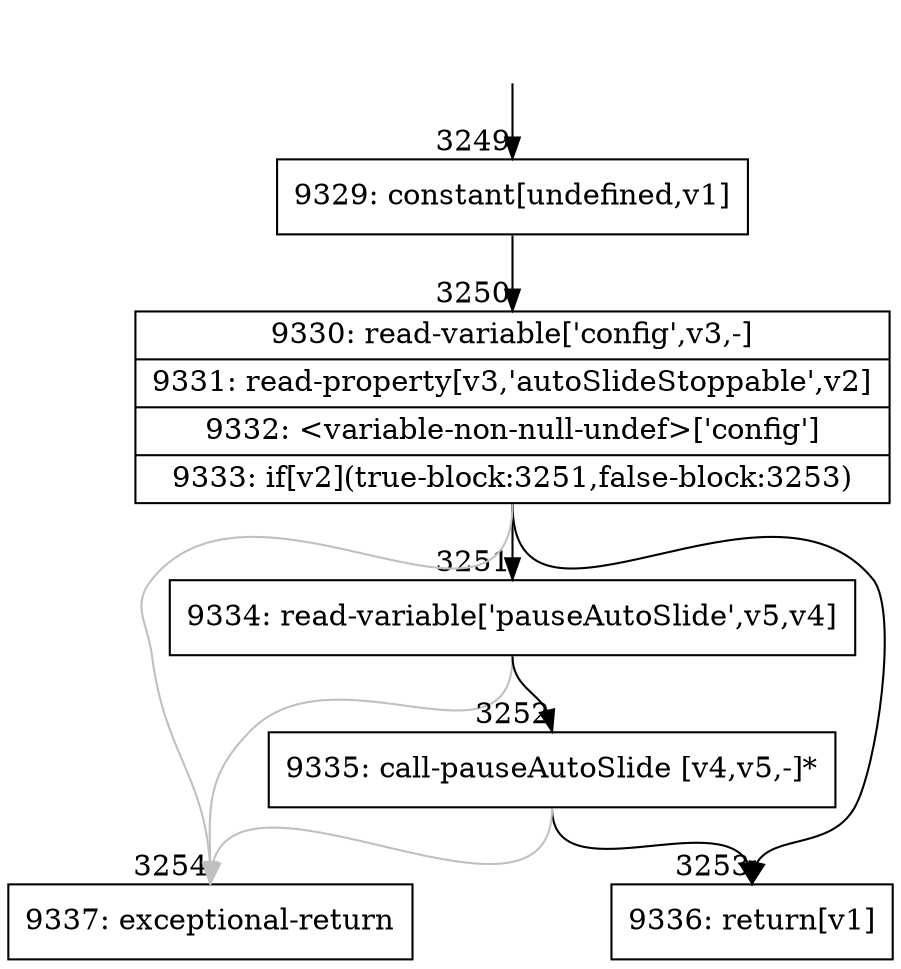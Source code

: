 digraph {
rankdir="TD"
BB_entry193[shape=none,label=""];
BB_entry193 -> BB3249 [tailport=s, headport=n, headlabel="    3249"]
BB3249 [shape=record label="{9329: constant[undefined,v1]}" ] 
BB3249 -> BB3250 [tailport=s, headport=n, headlabel="      3250"]
BB3250 [shape=record label="{9330: read-variable['config',v3,-]|9331: read-property[v3,'autoSlideStoppable',v2]|9332: \<variable-non-null-undef\>['config']|9333: if[v2](true-block:3251,false-block:3253)}" ] 
BB3250 -> BB3251 [tailport=s, headport=n, headlabel="      3251"]
BB3250 -> BB3253 [tailport=s, headport=n, headlabel="      3253"]
BB3250 -> BB3254 [tailport=s, headport=n, color=gray, headlabel="      3254"]
BB3251 [shape=record label="{9334: read-variable['pauseAutoSlide',v5,v4]}" ] 
BB3251 -> BB3252 [tailport=s, headport=n, headlabel="      3252"]
BB3251 -> BB3254 [tailport=s, headport=n, color=gray]
BB3252 [shape=record label="{9335: call-pauseAutoSlide [v4,v5,-]*}" ] 
BB3252 -> BB3253 [tailport=s, headport=n]
BB3252 -> BB3254 [tailport=s, headport=n, color=gray]
BB3253 [shape=record label="{9336: return[v1]}" ] 
BB3254 [shape=record label="{9337: exceptional-return}" ] 
//#$~ 3720
}

